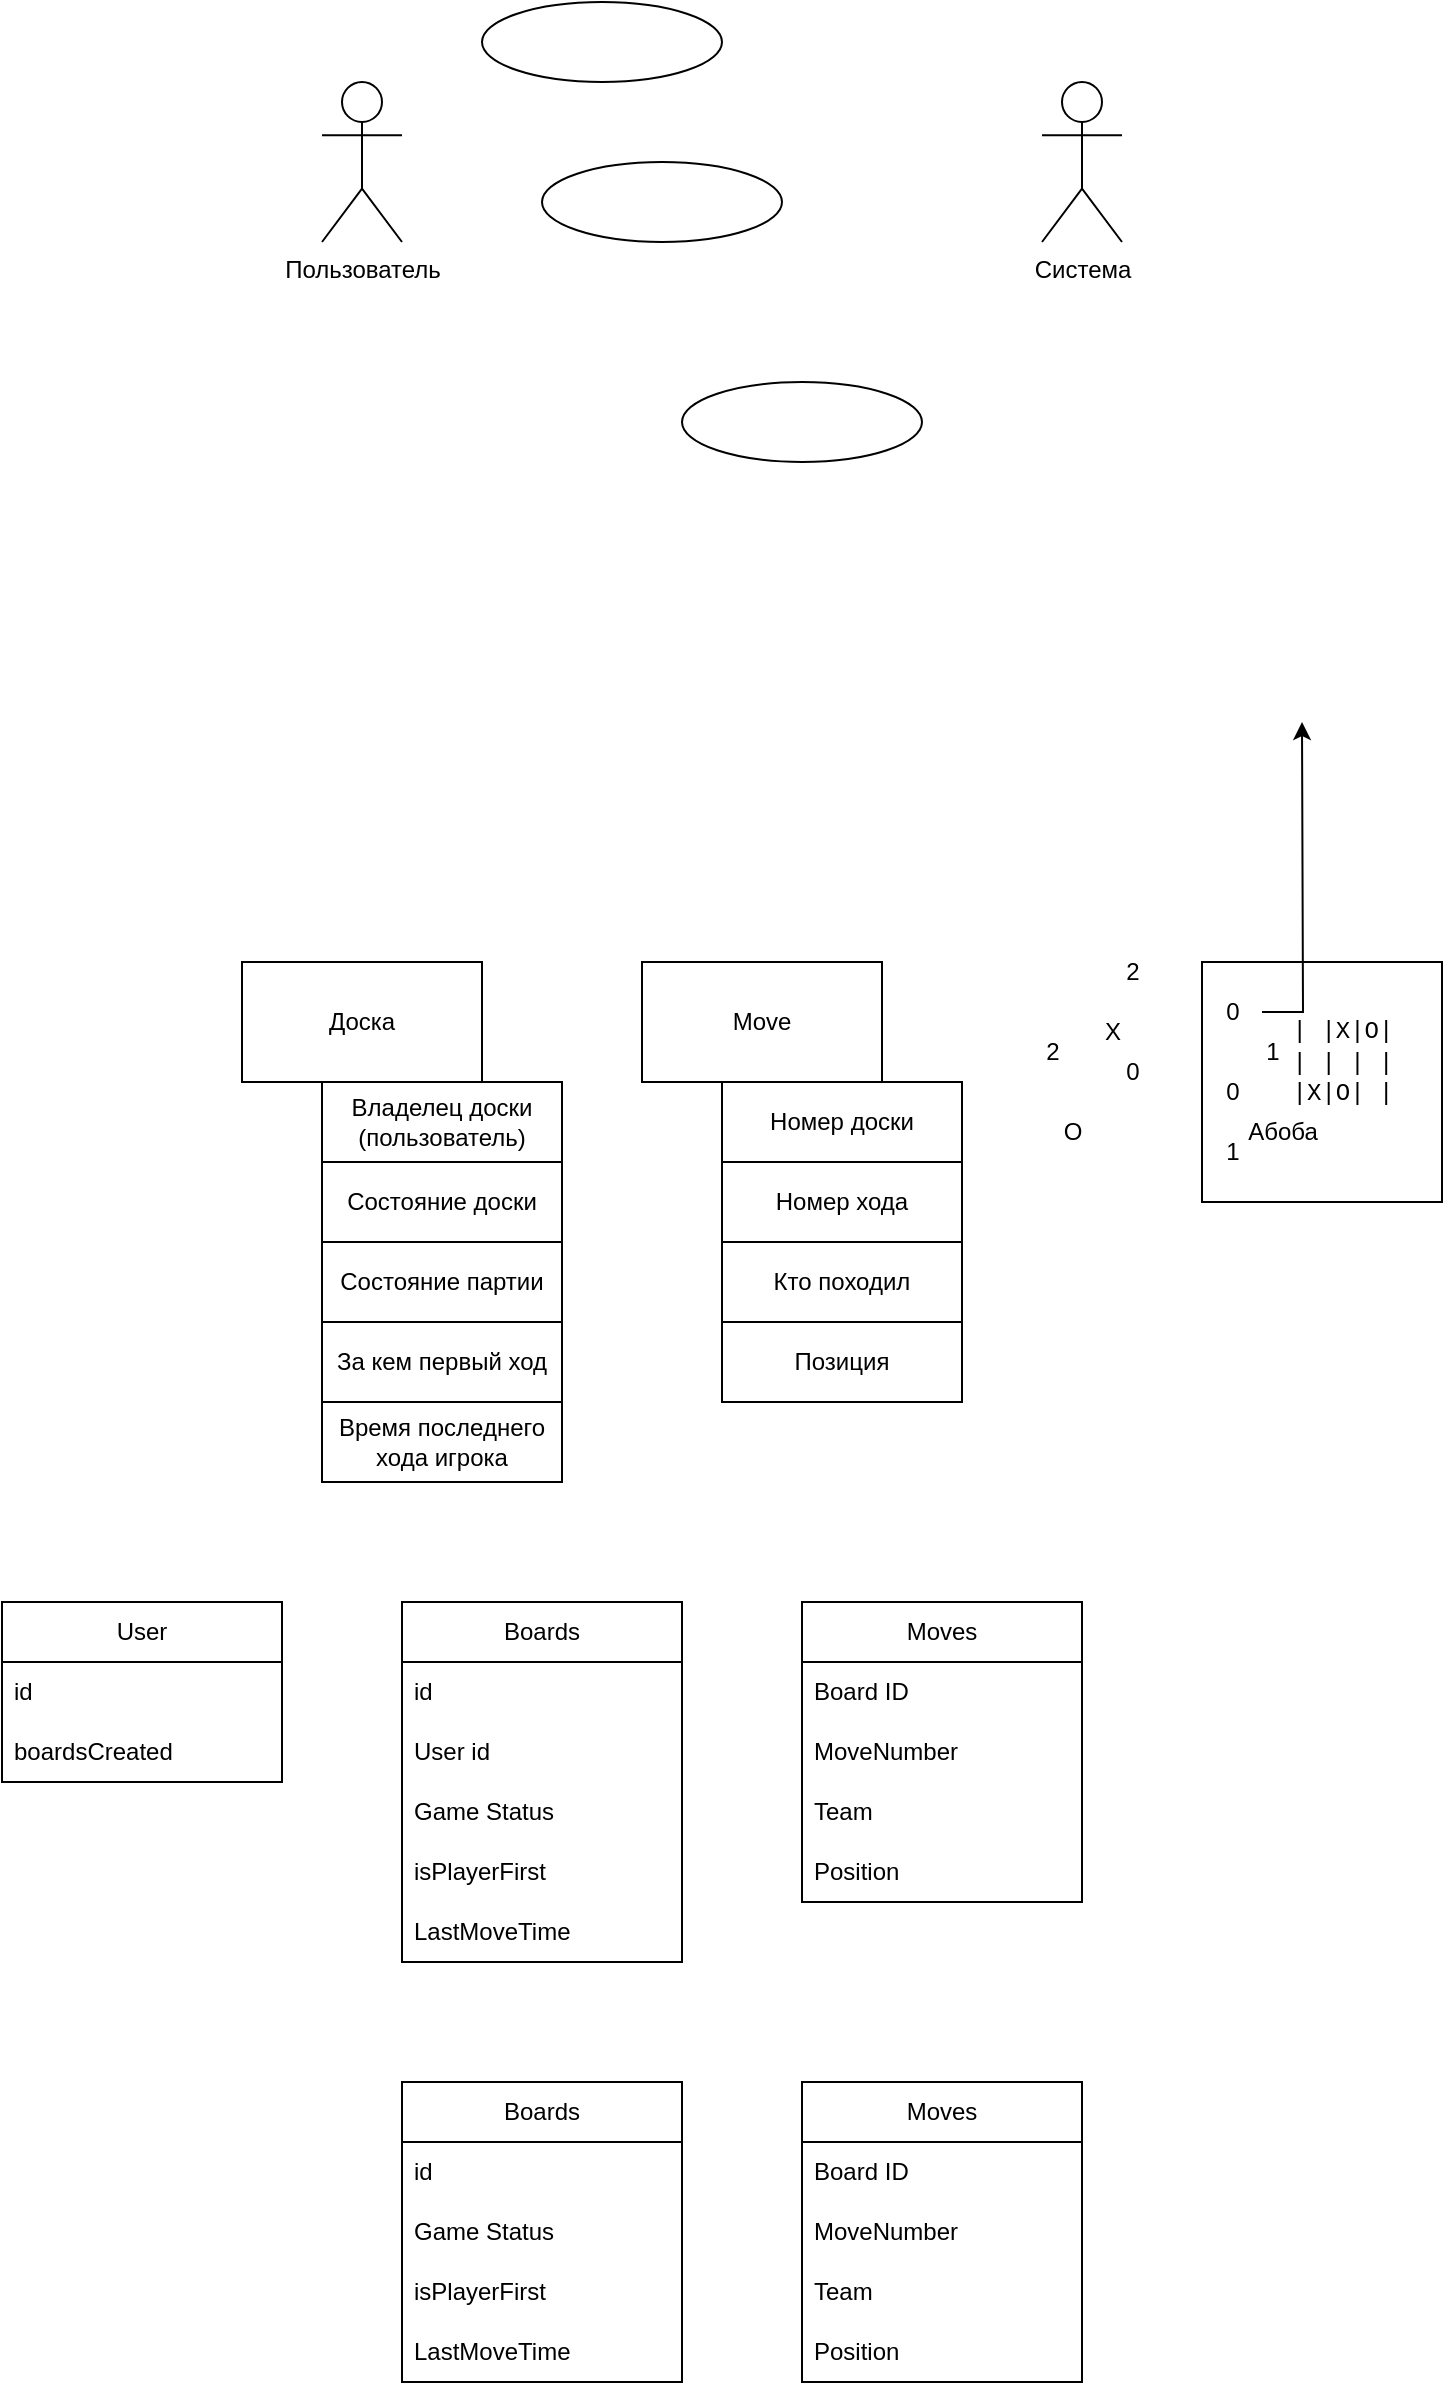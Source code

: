 <mxfile version="26.0.16">
  <diagram name="Страница — 1" id="RkPqSWo71nTs7RisSBhb">
    <mxGraphModel dx="875" dy="479" grid="1" gridSize="10" guides="1" tooltips="1" connect="1" arrows="1" fold="1" page="1" pageScale="1" pageWidth="827" pageHeight="1169" math="0" shadow="0">
      <root>
        <mxCell id="0" />
        <mxCell id="1" parent="0" />
        <mxCell id="MVCD7fsbf8r6AAPyJpZl-1" value="Пользователь" style="shape=umlActor;verticalLabelPosition=bottom;verticalAlign=top;html=1;outlineConnect=0;" parent="1" vertex="1">
          <mxGeometry x="160" y="80" width="40" height="80" as="geometry" />
        </mxCell>
        <mxCell id="MVCD7fsbf8r6AAPyJpZl-2" value="" style="ellipse;whiteSpace=wrap;html=1;" parent="1" vertex="1">
          <mxGeometry x="240" y="40" width="120" height="40" as="geometry" />
        </mxCell>
        <mxCell id="MVCD7fsbf8r6AAPyJpZl-3" value="Система" style="shape=umlActor;verticalLabelPosition=bottom;verticalAlign=top;html=1;outlineConnect=0;" parent="1" vertex="1">
          <mxGeometry x="520" y="80" width="40" height="80" as="geometry" />
        </mxCell>
        <mxCell id="MVCD7fsbf8r6AAPyJpZl-4" value="" style="ellipse;whiteSpace=wrap;html=1;" parent="1" vertex="1">
          <mxGeometry x="270" y="120" width="120" height="40" as="geometry" />
        </mxCell>
        <mxCell id="MVCD7fsbf8r6AAPyJpZl-5" value="" style="ellipse;whiteSpace=wrap;html=1;" parent="1" vertex="1">
          <mxGeometry x="340" y="230" width="120" height="40" as="geometry" />
        </mxCell>
        <mxCell id="MVCD7fsbf8r6AAPyJpZl-8" value="Доска" style="rounded=0;whiteSpace=wrap;html=1;" parent="1" vertex="1">
          <mxGeometry x="120" y="520" width="120" height="60" as="geometry" />
        </mxCell>
        <mxCell id="MVCD7fsbf8r6AAPyJpZl-10" value="Move" style="rounded=0;whiteSpace=wrap;html=1;" parent="1" vertex="1">
          <mxGeometry x="320" y="520" width="120" height="60" as="geometry" />
        </mxCell>
        <mxCell id="MVCD7fsbf8r6AAPyJpZl-11" value="Номер хода" style="rounded=0;whiteSpace=wrap;html=1;" parent="1" vertex="1">
          <mxGeometry x="360" y="620" width="120" height="40" as="geometry" />
        </mxCell>
        <mxCell id="MVCD7fsbf8r6AAPyJpZl-12" value="Кто походил" style="rounded=0;whiteSpace=wrap;html=1;" parent="1" vertex="1">
          <mxGeometry x="360" y="660" width="120" height="40" as="geometry" />
        </mxCell>
        <mxCell id="MVCD7fsbf8r6AAPyJpZl-14" value="Позиция" style="rounded=0;whiteSpace=wrap;html=1;" parent="1" vertex="1">
          <mxGeometry x="360" y="700" width="120" height="40" as="geometry" />
        </mxCell>
        <mxCell id="MVCD7fsbf8r6AAPyJpZl-15" value="Номер доски" style="rounded=0;whiteSpace=wrap;html=1;" parent="1" vertex="1">
          <mxGeometry x="360" y="580" width="120" height="40" as="geometry" />
        </mxCell>
        <mxCell id="MVCD7fsbf8r6AAPyJpZl-16" value="Владелец доски (пользователь)" style="rounded=0;whiteSpace=wrap;html=1;" parent="1" vertex="1">
          <mxGeometry x="160" y="580" width="120" height="40" as="geometry" />
        </mxCell>
        <mxCell id="MVCD7fsbf8r6AAPyJpZl-17" value="Состояние доски" style="rounded=0;whiteSpace=wrap;html=1;" parent="1" vertex="1">
          <mxGeometry x="160" y="620" width="120" height="40" as="geometry" />
        </mxCell>
        <mxCell id="MVCD7fsbf8r6AAPyJpZl-18" value="Состояние партии" style="rounded=0;whiteSpace=wrap;html=1;" parent="1" vertex="1">
          <mxGeometry x="160" y="660" width="120" height="40" as="geometry" />
        </mxCell>
        <mxCell id="MVCD7fsbf8r6AAPyJpZl-19" value="За кем первый ход" style="rounded=0;whiteSpace=wrap;html=1;" parent="1" vertex="1">
          <mxGeometry x="160" y="700" width="120" height="40" as="geometry" />
        </mxCell>
        <mxCell id="MVCD7fsbf8r6AAPyJpZl-20" value="Время последнего хода игрока" style="rounded=0;whiteSpace=wrap;html=1;" parent="1" vertex="1">
          <mxGeometry x="160" y="740" width="120" height="40" as="geometry" />
        </mxCell>
        <mxCell id="MVCD7fsbf8r6AAPyJpZl-22" value="Boards" style="swimlane;fontStyle=0;childLayout=stackLayout;horizontal=1;startSize=30;horizontalStack=0;resizeParent=1;resizeParentMax=0;resizeLast=0;collapsible=1;marginBottom=0;whiteSpace=wrap;html=1;" parent="1" vertex="1">
          <mxGeometry x="200" y="840" width="140" height="180" as="geometry" />
        </mxCell>
        <mxCell id="MVCD7fsbf8r6AAPyJpZl-34" value="id" style="text;strokeColor=none;fillColor=none;align=left;verticalAlign=middle;spacingLeft=4;spacingRight=4;overflow=hidden;points=[[0,0.5],[1,0.5]];portConstraint=eastwest;rotatable=0;whiteSpace=wrap;html=1;" parent="MVCD7fsbf8r6AAPyJpZl-22" vertex="1">
          <mxGeometry y="30" width="140" height="30" as="geometry" />
        </mxCell>
        <mxCell id="MVCD7fsbf8r6AAPyJpZl-23" value="User id" style="text;strokeColor=none;fillColor=none;align=left;verticalAlign=middle;spacingLeft=4;spacingRight=4;overflow=hidden;points=[[0,0.5],[1,0.5]];portConstraint=eastwest;rotatable=0;whiteSpace=wrap;html=1;" parent="MVCD7fsbf8r6AAPyJpZl-22" vertex="1">
          <mxGeometry y="60" width="140" height="30" as="geometry" />
        </mxCell>
        <mxCell id="MVCD7fsbf8r6AAPyJpZl-24" value="Game Status" style="text;strokeColor=none;fillColor=none;align=left;verticalAlign=middle;spacingLeft=4;spacingRight=4;overflow=hidden;points=[[0,0.5],[1,0.5]];portConstraint=eastwest;rotatable=0;whiteSpace=wrap;html=1;" parent="MVCD7fsbf8r6AAPyJpZl-22" vertex="1">
          <mxGeometry y="90" width="140" height="30" as="geometry" />
        </mxCell>
        <mxCell id="MVCD7fsbf8r6AAPyJpZl-26" value="isPlayerFirst" style="text;strokeColor=none;fillColor=none;align=left;verticalAlign=middle;spacingLeft=4;spacingRight=4;overflow=hidden;points=[[0,0.5],[1,0.5]];portConstraint=eastwest;rotatable=0;whiteSpace=wrap;html=1;" parent="MVCD7fsbf8r6AAPyJpZl-22" vertex="1">
          <mxGeometry y="120" width="140" height="30" as="geometry" />
        </mxCell>
        <mxCell id="MVCD7fsbf8r6AAPyJpZl-35" value="LastMoveTime" style="text;strokeColor=none;fillColor=none;align=left;verticalAlign=middle;spacingLeft=4;spacingRight=4;overflow=hidden;points=[[0,0.5],[1,0.5]];portConstraint=eastwest;rotatable=0;whiteSpace=wrap;html=1;" parent="MVCD7fsbf8r6AAPyJpZl-22" vertex="1">
          <mxGeometry y="150" width="140" height="30" as="geometry" />
        </mxCell>
        <mxCell id="MVCD7fsbf8r6AAPyJpZl-28" value="Moves" style="swimlane;fontStyle=0;childLayout=stackLayout;horizontal=1;startSize=30;horizontalStack=0;resizeParent=1;resizeParentMax=0;resizeLast=0;collapsible=1;marginBottom=0;whiteSpace=wrap;html=1;" parent="1" vertex="1">
          <mxGeometry x="400" y="840" width="140" height="150" as="geometry" />
        </mxCell>
        <mxCell id="MVCD7fsbf8r6AAPyJpZl-29" value="Board ID" style="text;strokeColor=none;fillColor=none;align=left;verticalAlign=middle;spacingLeft=4;spacingRight=4;overflow=hidden;points=[[0,0.5],[1,0.5]];portConstraint=eastwest;rotatable=0;whiteSpace=wrap;html=1;" parent="MVCD7fsbf8r6AAPyJpZl-28" vertex="1">
          <mxGeometry y="30" width="140" height="30" as="geometry" />
        </mxCell>
        <mxCell id="MVCD7fsbf8r6AAPyJpZl-30" value="MoveNumber" style="text;strokeColor=none;fillColor=none;align=left;verticalAlign=middle;spacingLeft=4;spacingRight=4;overflow=hidden;points=[[0,0.5],[1,0.5]];portConstraint=eastwest;rotatable=0;whiteSpace=wrap;html=1;" parent="MVCD7fsbf8r6AAPyJpZl-28" vertex="1">
          <mxGeometry y="60" width="140" height="30" as="geometry" />
        </mxCell>
        <mxCell id="MVCD7fsbf8r6AAPyJpZl-31" value="Team" style="text;strokeColor=none;fillColor=none;align=left;verticalAlign=middle;spacingLeft=4;spacingRight=4;overflow=hidden;points=[[0,0.5],[1,0.5]];portConstraint=eastwest;rotatable=0;whiteSpace=wrap;html=1;" parent="MVCD7fsbf8r6AAPyJpZl-28" vertex="1">
          <mxGeometry y="90" width="140" height="30" as="geometry" />
        </mxCell>
        <mxCell id="MVCD7fsbf8r6AAPyJpZl-36" value="Position" style="text;strokeColor=none;fillColor=none;align=left;verticalAlign=middle;spacingLeft=4;spacingRight=4;overflow=hidden;points=[[0,0.5],[1,0.5]];portConstraint=eastwest;rotatable=0;whiteSpace=wrap;html=1;" parent="MVCD7fsbf8r6AAPyJpZl-28" vertex="1">
          <mxGeometry y="120" width="140" height="30" as="geometry" />
        </mxCell>
        <mxCell id="MVCD7fsbf8r6AAPyJpZl-37" value="" style="rounded=0;whiteSpace=wrap;html=1;" parent="1" vertex="1">
          <mxGeometry x="600" y="520" width="120" height="120" as="geometry" />
        </mxCell>
        <mxCell id="MVCD7fsbf8r6AAPyJpZl-39" value="1" style="text;html=1;align=center;verticalAlign=middle;resizable=0;points=[];autosize=1;strokeColor=none;fillColor=none;" parent="1" vertex="1">
          <mxGeometry x="620" y="550" width="30" height="30" as="geometry" />
        </mxCell>
        <mxCell id="MVCD7fsbf8r6AAPyJpZl-50" style="edgeStyle=orthogonalEdgeStyle;rounded=0;orthogonalLoop=1;jettySize=auto;html=1;" parent="1" source="MVCD7fsbf8r6AAPyJpZl-40" edge="1">
          <mxGeometry relative="1" as="geometry">
            <mxPoint x="650" y="400" as="targetPoint" />
          </mxGeometry>
        </mxCell>
        <mxCell id="MVCD7fsbf8r6AAPyJpZl-40" value="0" style="text;html=1;align=center;verticalAlign=middle;resizable=0;points=[];autosize=1;strokeColor=none;fillColor=none;" parent="1" vertex="1">
          <mxGeometry x="600" y="530" width="30" height="30" as="geometry" />
        </mxCell>
        <mxCell id="MVCD7fsbf8r6AAPyJpZl-41" value="2" style="text;html=1;align=center;verticalAlign=middle;resizable=0;points=[];autosize=1;strokeColor=none;fillColor=none;" parent="1" vertex="1">
          <mxGeometry x="550" y="510" width="30" height="30" as="geometry" />
        </mxCell>
        <mxCell id="MVCD7fsbf8r6AAPyJpZl-42" value="X" style="text;html=1;align=center;verticalAlign=middle;resizable=0;points=[];autosize=1;strokeColor=none;fillColor=none;" parent="1" vertex="1">
          <mxGeometry x="540" y="540" width="30" height="30" as="geometry" />
        </mxCell>
        <mxCell id="MVCD7fsbf8r6AAPyJpZl-43" value="O" style="text;html=1;align=center;verticalAlign=middle;resizable=0;points=[];autosize=1;strokeColor=none;fillColor=none;" parent="1" vertex="1">
          <mxGeometry x="520" y="590" width="30" height="30" as="geometry" />
        </mxCell>
        <mxCell id="MVCD7fsbf8r6AAPyJpZl-44" value="&lt;font face=&quot;Courier New&quot;&gt;| |X|O|&lt;/font&gt;&lt;div&gt;&lt;font face=&quot;Courier New&quot;&gt;| | | |&lt;/font&gt;&lt;/div&gt;&lt;div&gt;&lt;font face=&quot;Courier New&quot;&gt;|X|O| |&lt;/font&gt;&lt;/div&gt;" style="text;html=1;align=center;verticalAlign=middle;resizable=0;points=[];autosize=1;strokeColor=none;fillColor=none;" parent="1" vertex="1">
          <mxGeometry x="635" y="540" width="70" height="60" as="geometry" />
        </mxCell>
        <mxCell id="MVCD7fsbf8r6AAPyJpZl-45" value="0" style="text;html=1;align=center;verticalAlign=middle;resizable=0;points=[];autosize=1;strokeColor=none;fillColor=none;" parent="1" vertex="1">
          <mxGeometry x="600" y="570" width="30" height="30" as="geometry" />
        </mxCell>
        <mxCell id="MVCD7fsbf8r6AAPyJpZl-46" value="0" style="text;html=1;align=center;verticalAlign=middle;resizable=0;points=[];autosize=1;strokeColor=none;fillColor=none;" parent="1" vertex="1">
          <mxGeometry x="550" y="560" width="30" height="30" as="geometry" />
        </mxCell>
        <mxCell id="MVCD7fsbf8r6AAPyJpZl-47" value="1" style="text;html=1;align=center;verticalAlign=middle;resizable=0;points=[];autosize=1;strokeColor=none;fillColor=none;" parent="1" vertex="1">
          <mxGeometry x="600" y="600" width="30" height="30" as="geometry" />
        </mxCell>
        <mxCell id="MVCD7fsbf8r6AAPyJpZl-48" value="2" style="text;html=1;align=center;verticalAlign=middle;resizable=0;points=[];autosize=1;strokeColor=none;fillColor=none;" parent="1" vertex="1">
          <mxGeometry x="510" y="550" width="30" height="30" as="geometry" />
        </mxCell>
        <mxCell id="MVCD7fsbf8r6AAPyJpZl-49" value="Абоба" style="text;html=1;align=center;verticalAlign=middle;resizable=0;points=[];autosize=1;strokeColor=none;fillColor=none;" parent="1" vertex="1">
          <mxGeometry x="610" y="590" width="60" height="30" as="geometry" />
        </mxCell>
        <mxCell id="4nhNcSOXb_vaFkpbg5wI-2" value="User" style="swimlane;fontStyle=0;childLayout=stackLayout;horizontal=1;startSize=30;horizontalStack=0;resizeParent=1;resizeParentMax=0;resizeLast=0;collapsible=1;marginBottom=0;whiteSpace=wrap;html=1;" vertex="1" parent="1">
          <mxGeometry y="840" width="140" height="90" as="geometry" />
        </mxCell>
        <mxCell id="4nhNcSOXb_vaFkpbg5wI-3" value="id" style="text;strokeColor=none;fillColor=none;align=left;verticalAlign=middle;spacingLeft=4;spacingRight=4;overflow=hidden;points=[[0,0.5],[1,0.5]];portConstraint=eastwest;rotatable=0;whiteSpace=wrap;html=1;" vertex="1" parent="4nhNcSOXb_vaFkpbg5wI-2">
          <mxGeometry y="30" width="140" height="30" as="geometry" />
        </mxCell>
        <mxCell id="4nhNcSOXb_vaFkpbg5wI-10" value="boardsCreated" style="text;strokeColor=none;fillColor=none;align=left;verticalAlign=middle;spacingLeft=4;spacingRight=4;overflow=hidden;points=[[0,0.5],[1,0.5]];portConstraint=eastwest;rotatable=0;whiteSpace=wrap;html=1;" vertex="1" parent="4nhNcSOXb_vaFkpbg5wI-2">
          <mxGeometry y="60" width="140" height="30" as="geometry" />
        </mxCell>
        <mxCell id="4nhNcSOXb_vaFkpbg5wI-11" value="Boards" style="swimlane;fontStyle=0;childLayout=stackLayout;horizontal=1;startSize=30;horizontalStack=0;resizeParent=1;resizeParentMax=0;resizeLast=0;collapsible=1;marginBottom=0;whiteSpace=wrap;html=1;" vertex="1" parent="1">
          <mxGeometry x="200" y="1080" width="140" height="150" as="geometry" />
        </mxCell>
        <mxCell id="4nhNcSOXb_vaFkpbg5wI-12" value="id" style="text;strokeColor=none;fillColor=none;align=left;verticalAlign=middle;spacingLeft=4;spacingRight=4;overflow=hidden;points=[[0,0.5],[1,0.5]];portConstraint=eastwest;rotatable=0;whiteSpace=wrap;html=1;" vertex="1" parent="4nhNcSOXb_vaFkpbg5wI-11">
          <mxGeometry y="30" width="140" height="30" as="geometry" />
        </mxCell>
        <mxCell id="4nhNcSOXb_vaFkpbg5wI-14" value="Game Status" style="text;strokeColor=none;fillColor=none;align=left;verticalAlign=middle;spacingLeft=4;spacingRight=4;overflow=hidden;points=[[0,0.5],[1,0.5]];portConstraint=eastwest;rotatable=0;whiteSpace=wrap;html=1;" vertex="1" parent="4nhNcSOXb_vaFkpbg5wI-11">
          <mxGeometry y="60" width="140" height="30" as="geometry" />
        </mxCell>
        <mxCell id="4nhNcSOXb_vaFkpbg5wI-15" value="isPlayerFirst" style="text;strokeColor=none;fillColor=none;align=left;verticalAlign=middle;spacingLeft=4;spacingRight=4;overflow=hidden;points=[[0,0.5],[1,0.5]];portConstraint=eastwest;rotatable=0;whiteSpace=wrap;html=1;" vertex="1" parent="4nhNcSOXb_vaFkpbg5wI-11">
          <mxGeometry y="90" width="140" height="30" as="geometry" />
        </mxCell>
        <mxCell id="4nhNcSOXb_vaFkpbg5wI-16" value="LastMoveTime" style="text;strokeColor=none;fillColor=none;align=left;verticalAlign=middle;spacingLeft=4;spacingRight=4;overflow=hidden;points=[[0,0.5],[1,0.5]];portConstraint=eastwest;rotatable=0;whiteSpace=wrap;html=1;" vertex="1" parent="4nhNcSOXb_vaFkpbg5wI-11">
          <mxGeometry y="120" width="140" height="30" as="geometry" />
        </mxCell>
        <mxCell id="4nhNcSOXb_vaFkpbg5wI-17" value="Moves" style="swimlane;fontStyle=0;childLayout=stackLayout;horizontal=1;startSize=30;horizontalStack=0;resizeParent=1;resizeParentMax=0;resizeLast=0;collapsible=1;marginBottom=0;whiteSpace=wrap;html=1;" vertex="1" parent="1">
          <mxGeometry x="400" y="1080" width="140" height="150" as="geometry" />
        </mxCell>
        <mxCell id="4nhNcSOXb_vaFkpbg5wI-18" value="Board ID" style="text;strokeColor=none;fillColor=none;align=left;verticalAlign=middle;spacingLeft=4;spacingRight=4;overflow=hidden;points=[[0,0.5],[1,0.5]];portConstraint=eastwest;rotatable=0;whiteSpace=wrap;html=1;" vertex="1" parent="4nhNcSOXb_vaFkpbg5wI-17">
          <mxGeometry y="30" width="140" height="30" as="geometry" />
        </mxCell>
        <mxCell id="4nhNcSOXb_vaFkpbg5wI-19" value="MoveNumber" style="text;strokeColor=none;fillColor=none;align=left;verticalAlign=middle;spacingLeft=4;spacingRight=4;overflow=hidden;points=[[0,0.5],[1,0.5]];portConstraint=eastwest;rotatable=0;whiteSpace=wrap;html=1;" vertex="1" parent="4nhNcSOXb_vaFkpbg5wI-17">
          <mxGeometry y="60" width="140" height="30" as="geometry" />
        </mxCell>
        <mxCell id="4nhNcSOXb_vaFkpbg5wI-20" value="Team" style="text;strokeColor=none;fillColor=none;align=left;verticalAlign=middle;spacingLeft=4;spacingRight=4;overflow=hidden;points=[[0,0.5],[1,0.5]];portConstraint=eastwest;rotatable=0;whiteSpace=wrap;html=1;" vertex="1" parent="4nhNcSOXb_vaFkpbg5wI-17">
          <mxGeometry y="90" width="140" height="30" as="geometry" />
        </mxCell>
        <mxCell id="4nhNcSOXb_vaFkpbg5wI-21" value="Position" style="text;strokeColor=none;fillColor=none;align=left;verticalAlign=middle;spacingLeft=4;spacingRight=4;overflow=hidden;points=[[0,0.5],[1,0.5]];portConstraint=eastwest;rotatable=0;whiteSpace=wrap;html=1;" vertex="1" parent="4nhNcSOXb_vaFkpbg5wI-17">
          <mxGeometry y="120" width="140" height="30" as="geometry" />
        </mxCell>
      </root>
    </mxGraphModel>
  </diagram>
</mxfile>
